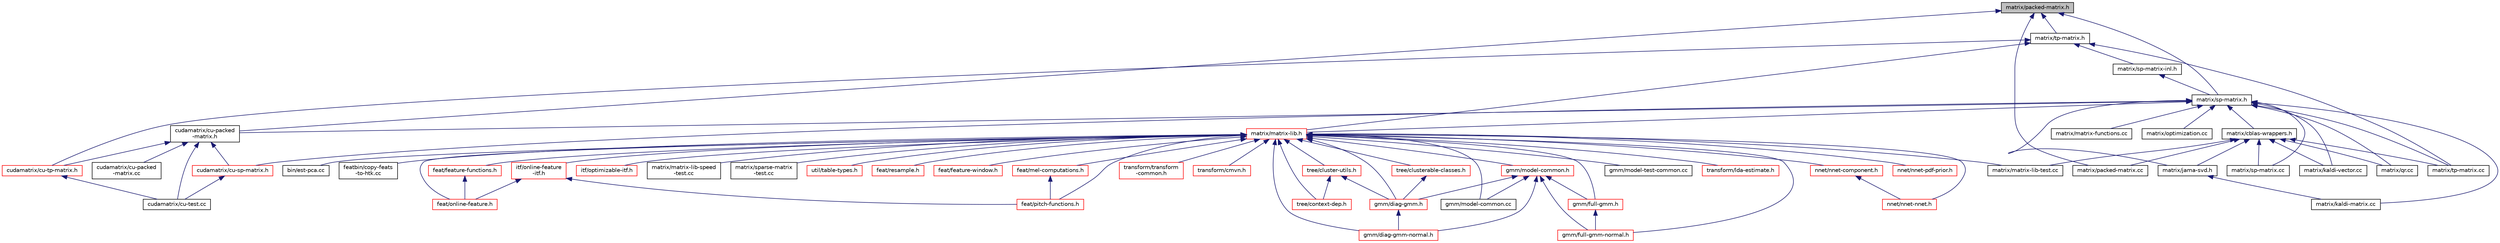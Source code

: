 digraph "matrix/packed-matrix.h"
{
  edge [fontname="Helvetica",fontsize="10",labelfontname="Helvetica",labelfontsize="10"];
  node [fontname="Helvetica",fontsize="10",shape=record];
  Node27 [label="matrix/packed-matrix.h",height=0.2,width=0.4,color="black", fillcolor="grey75", style="filled", fontcolor="black"];
  Node27 -> Node28 [dir="back",color="midnightblue",fontsize="10",style="solid",fontname="Helvetica"];
  Node28 [label="matrix/sp-matrix.h",height=0.2,width=0.4,color="black", fillcolor="white", style="filled",URL="$sp-matrix_8h.html"];
  Node28 -> Node29 [dir="back",color="midnightblue",fontsize="10",style="solid",fontname="Helvetica"];
  Node29 [label="matrix/matrix-lib.h",height=0.2,width=0.4,color="red", fillcolor="white", style="filled",URL="$matrix-lib_8h.html"];
  Node29 -> Node30 [dir="back",color="midnightblue",fontsize="10",style="solid",fontname="Helvetica"];
  Node30 [label="itf/online-feature\l-itf.h",height=0.2,width=0.4,color="red", fillcolor="white", style="filled",URL="$online-feature-itf_8h.html"];
  Node30 -> Node31 [dir="back",color="midnightblue",fontsize="10",style="solid",fontname="Helvetica"];
  Node31 [label="feat/online-feature.h",height=0.2,width=0.4,color="red", fillcolor="white", style="filled",URL="$online-feature_8h.html"];
  Node30 -> Node36 [dir="back",color="midnightblue",fontsize="10",style="solid",fontname="Helvetica"];
  Node36 [label="feat/pitch-functions.h",height=0.2,width=0.4,color="red", fillcolor="white", style="filled",URL="$pitch-functions_8h.html"];
  Node29 -> Node45 [dir="back",color="midnightblue",fontsize="10",style="solid",fontname="Helvetica"];
  Node45 [label="itf/optimizable-itf.h",height=0.2,width=0.4,color="red", fillcolor="white", style="filled",URL="$optimizable-itf_8h.html"];
  Node29 -> Node47 [dir="back",color="midnightblue",fontsize="10",style="solid",fontname="Helvetica"];
  Node47 [label="matrix/matrix-lib-speed\l-test.cc",height=0.2,width=0.4,color="black", fillcolor="white", style="filled",URL="$matrix-lib-speed-test_8cc.html"];
  Node29 -> Node48 [dir="back",color="midnightblue",fontsize="10",style="solid",fontname="Helvetica"];
  Node48 [label="matrix/matrix-lib-test.cc",height=0.2,width=0.4,color="black", fillcolor="white", style="filled",URL="$matrix-lib-test_8cc.html"];
  Node29 -> Node49 [dir="back",color="midnightblue",fontsize="10",style="solid",fontname="Helvetica"];
  Node49 [label="matrix/sparse-matrix\l-test.cc",height=0.2,width=0.4,color="black", fillcolor="white", style="filled",URL="$sparse-matrix-test_8cc.html"];
  Node29 -> Node50 [dir="back",color="midnightblue",fontsize="10",style="solid",fontname="Helvetica"];
  Node50 [label="util/table-types.h",height=0.2,width=0.4,color="red", fillcolor="white", style="filled",URL="$table-types_8h.html"];
  Node29 -> Node52 [dir="back",color="midnightblue",fontsize="10",style="solid",fontname="Helvetica"];
  Node52 [label="feat/resample.h",height=0.2,width=0.4,color="red", fillcolor="white", style="filled",URL="$resample_8h.html",tooltip="] "];
  Node29 -> Node77 [dir="back",color="midnightblue",fontsize="10",style="solid",fontname="Helvetica"];
  Node77 [label="feat/feature-window.h",height=0.2,width=0.4,color="red", fillcolor="white", style="filled",URL="$feature-window_8h.html"];
  Node29 -> Node87 [dir="back",color="midnightblue",fontsize="10",style="solid",fontname="Helvetica"];
  Node87 [label="feat/feature-functions.h",height=0.2,width=0.4,color="red", fillcolor="white", style="filled",URL="$feature-functions_8h.html"];
  Node87 -> Node31 [dir="back",color="midnightblue",fontsize="10",style="solid",fontname="Helvetica"];
  Node29 -> Node98 [dir="back",color="midnightblue",fontsize="10",style="solid",fontname="Helvetica"];
  Node98 [label="feat/mel-computations.h",height=0.2,width=0.4,color="red", fillcolor="white", style="filled",URL="$mel-computations_8h.html"];
  Node98 -> Node36 [dir="back",color="midnightblue",fontsize="10",style="solid",fontname="Helvetica"];
  Node29 -> Node31 [dir="back",color="midnightblue",fontsize="10",style="solid",fontname="Helvetica"];
  Node29 -> Node835 [dir="back",color="midnightblue",fontsize="10",style="solid",fontname="Helvetica"];
  Node835 [label="transform/transform\l-common.h",height=0.2,width=0.4,color="red", fillcolor="white", style="filled",URL="$transform-common_8h.html"];
  Node29 -> Node847 [dir="back",color="midnightblue",fontsize="10",style="solid",fontname="Helvetica"];
  Node847 [label="transform/cmvn.h",height=0.2,width=0.4,color="red", fillcolor="white", style="filled",URL="$cmvn_8h.html"];
  Node29 -> Node36 [dir="back",color="midnightblue",fontsize="10",style="solid",fontname="Helvetica"];
  Node29 -> Node849 [dir="back",color="midnightblue",fontsize="10",style="solid",fontname="Helvetica"];
  Node849 [label="tree/context-dep.h",height=0.2,width=0.4,color="red", fillcolor="white", style="filled",URL="$context-dep_8h.html"];
  Node29 -> Node897 [dir="back",color="midnightblue",fontsize="10",style="solid",fontname="Helvetica"];
  Node897 [label="tree/cluster-utils.h",height=0.2,width=0.4,color="red", fillcolor="white", style="filled",URL="$cluster-utils_8h.html"];
  Node897 -> Node849 [dir="back",color="midnightblue",fontsize="10",style="solid",fontname="Helvetica"];
  Node897 -> Node900 [dir="back",color="midnightblue",fontsize="10",style="solid",fontname="Helvetica"];
  Node900 [label="gmm/diag-gmm.h",height=0.2,width=0.4,color="red", fillcolor="white", style="filled",URL="$diag-gmm_8h.html"];
  Node900 -> Node907 [dir="back",color="midnightblue",fontsize="10",style="solid",fontname="Helvetica"];
  Node907 [label="gmm/diag-gmm-normal.h",height=0.2,width=0.4,color="red", fillcolor="white", style="filled",URL="$diag-gmm-normal_8h.html"];
  Node29 -> Node918 [dir="back",color="midnightblue",fontsize="10",style="solid",fontname="Helvetica"];
  Node918 [label="tree/clusterable-classes.h",height=0.2,width=0.4,color="red", fillcolor="white", style="filled",URL="$clusterable-classes_8h.html"];
  Node918 -> Node900 [dir="back",color="midnightblue",fontsize="10",style="solid",fontname="Helvetica"];
  Node29 -> Node920 [dir="back",color="midnightblue",fontsize="10",style="solid",fontname="Helvetica"];
  Node920 [label="gmm/model-common.h",height=0.2,width=0.4,color="red", fillcolor="white", style="filled",URL="$model-common_8h.html"];
  Node920 -> Node900 [dir="back",color="midnightblue",fontsize="10",style="solid",fontname="Helvetica"];
  Node920 -> Node921 [dir="back",color="midnightblue",fontsize="10",style="solid",fontname="Helvetica"];
  Node921 [label="gmm/full-gmm.h",height=0.2,width=0.4,color="red", fillcolor="white", style="filled",URL="$full-gmm_8h.html"];
  Node921 -> Node922 [dir="back",color="midnightblue",fontsize="10",style="solid",fontname="Helvetica"];
  Node922 [label="gmm/full-gmm-normal.h",height=0.2,width=0.4,color="red", fillcolor="white", style="filled",URL="$full-gmm-normal_8h.html"];
  Node920 -> Node907 [dir="back",color="midnightblue",fontsize="10",style="solid",fontname="Helvetica"];
  Node920 -> Node922 [dir="back",color="midnightblue",fontsize="10",style="solid",fontname="Helvetica"];
  Node920 -> Node924 [dir="back",color="midnightblue",fontsize="10",style="solid",fontname="Helvetica"];
  Node924 [label="gmm/model-common.cc",height=0.2,width=0.4,color="black", fillcolor="white", style="filled",URL="$model-common_8cc.html"];
  Node29 -> Node900 [dir="back",color="midnightblue",fontsize="10",style="solid",fontname="Helvetica"];
  Node29 -> Node921 [dir="back",color="midnightblue",fontsize="10",style="solid",fontname="Helvetica"];
  Node29 -> Node907 [dir="back",color="midnightblue",fontsize="10",style="solid",fontname="Helvetica"];
  Node29 -> Node922 [dir="back",color="midnightblue",fontsize="10",style="solid",fontname="Helvetica"];
  Node29 -> Node924 [dir="back",color="midnightblue",fontsize="10",style="solid",fontname="Helvetica"];
  Node29 -> Node904 [dir="back",color="midnightblue",fontsize="10",style="solid",fontname="Helvetica"];
  Node904 [label="gmm/model-test-common.cc",height=0.2,width=0.4,color="black", fillcolor="white", style="filled",URL="$model-test-common_8cc.html"];
  Node29 -> Node171 [dir="back",color="midnightblue",fontsize="10",style="solid",fontname="Helvetica"];
  Node171 [label="transform/lda-estimate.h",height=0.2,width=0.4,color="red", fillcolor="white", style="filled",URL="$lda-estimate_8h.html"];
  Node29 -> Node925 [dir="back",color="midnightblue",fontsize="10",style="solid",fontname="Helvetica"];
  Node925 [label="nnet/nnet-component.h",height=0.2,width=0.4,color="red", fillcolor="white", style="filled",URL="$nnet-component_8h.html"];
  Node925 -> Node926 [dir="back",color="midnightblue",fontsize="10",style="solid",fontname="Helvetica"];
  Node926 [label="nnet/nnet-nnet.h",height=0.2,width=0.4,color="red", fillcolor="white", style="filled",URL="$nnet-nnet_8h.html"];
  Node29 -> Node926 [dir="back",color="midnightblue",fontsize="10",style="solid",fontname="Helvetica"];
  Node29 -> Node442 [dir="back",color="midnightblue",fontsize="10",style="solid",fontname="Helvetica"];
  Node442 [label="nnet/nnet-pdf-prior.h",height=0.2,width=0.4,color="red", fillcolor="white", style="filled",URL="$nnet-pdf-prior_8h.html"];
  Node29 -> Node467 [dir="back",color="midnightblue",fontsize="10",style="solid",fontname="Helvetica"];
  Node467 [label="bin/est-pca.cc",height=0.2,width=0.4,color="black", fillcolor="white", style="filled",URL="$est-pca_8cc.html"];
  Node29 -> Node551 [dir="back",color="midnightblue",fontsize="10",style="solid",fontname="Helvetica"];
  Node551 [label="featbin/copy-feats\l-to-htk.cc",height=0.2,width=0.4,color="black", fillcolor="white", style="filled",URL="$copy-feats-to-htk_8cc.html"];
  Node28 -> Node955 [dir="back",color="midnightblue",fontsize="10",style="solid",fontname="Helvetica"];
  Node955 [label="matrix/cblas-wrappers.h",height=0.2,width=0.4,color="black", fillcolor="white", style="filled",URL="$cblas-wrappers_8h.html"];
  Node955 -> Node956 [dir="back",color="midnightblue",fontsize="10",style="solid",fontname="Helvetica"];
  Node956 [label="matrix/jama-svd.h",height=0.2,width=0.4,color="black", fillcolor="white", style="filled",URL="$jama-svd_8h.html"];
  Node956 -> Node957 [dir="back",color="midnightblue",fontsize="10",style="solid",fontname="Helvetica"];
  Node957 [label="matrix/kaldi-matrix.cc",height=0.2,width=0.4,color="black", fillcolor="white", style="filled",URL="$kaldi-matrix_8cc.html"];
  Node955 -> Node958 [dir="back",color="midnightblue",fontsize="10",style="solid",fontname="Helvetica"];
  Node958 [label="matrix/kaldi-vector.cc",height=0.2,width=0.4,color="black", fillcolor="white", style="filled",URL="$kaldi-vector_8cc.html"];
  Node955 -> Node48 [dir="back",color="midnightblue",fontsize="10",style="solid",fontname="Helvetica"];
  Node955 -> Node959 [dir="back",color="midnightblue",fontsize="10",style="solid",fontname="Helvetica"];
  Node959 [label="matrix/packed-matrix.cc",height=0.2,width=0.4,color="black", fillcolor="white", style="filled",URL="$packed-matrix_8cc.html",tooltip="Implementation of specialized PackedMatrix template methods. "];
  Node955 -> Node960 [dir="back",color="midnightblue",fontsize="10",style="solid",fontname="Helvetica"];
  Node960 [label="matrix/qr.cc",height=0.2,width=0.4,color="black", fillcolor="white", style="filled",URL="$qr_8cc.html"];
  Node955 -> Node961 [dir="back",color="midnightblue",fontsize="10",style="solid",fontname="Helvetica"];
  Node961 [label="matrix/sp-matrix.cc",height=0.2,width=0.4,color="black", fillcolor="white", style="filled",URL="$sp-matrix_8cc.html"];
  Node955 -> Node962 [dir="back",color="midnightblue",fontsize="10",style="solid",fontname="Helvetica"];
  Node962 [label="matrix/tp-matrix.cc",height=0.2,width=0.4,color="black", fillcolor="white", style="filled",URL="$tp-matrix_8cc.html"];
  Node28 -> Node956 [dir="back",color="midnightblue",fontsize="10",style="solid",fontname="Helvetica"];
  Node28 -> Node957 [dir="back",color="midnightblue",fontsize="10",style="solid",fontname="Helvetica"];
  Node28 -> Node958 [dir="back",color="midnightblue",fontsize="10",style="solid",fontname="Helvetica"];
  Node28 -> Node963 [dir="back",color="midnightblue",fontsize="10",style="solid",fontname="Helvetica"];
  Node963 [label="matrix/matrix-functions.cc",height=0.2,width=0.4,color="black", fillcolor="white", style="filled",URL="$matrix-functions_8cc.html"];
  Node28 -> Node964 [dir="back",color="midnightblue",fontsize="10",style="solid",fontname="Helvetica"];
  Node964 [label="matrix/optimization.cc",height=0.2,width=0.4,color="black", fillcolor="white", style="filled",URL="$optimization_8cc.html"];
  Node28 -> Node960 [dir="back",color="midnightblue",fontsize="10",style="solid",fontname="Helvetica"];
  Node28 -> Node961 [dir="back",color="midnightblue",fontsize="10",style="solid",fontname="Helvetica"];
  Node28 -> Node962 [dir="back",color="midnightblue",fontsize="10",style="solid",fontname="Helvetica"];
  Node28 -> Node965 [dir="back",color="midnightblue",fontsize="10",style="solid",fontname="Helvetica"];
  Node965 [label="cudamatrix/cu-sp-matrix.h",height=0.2,width=0.4,color="red", fillcolor="white", style="filled",URL="$cu-sp-matrix_8h.html"];
  Node965 -> Node971 [dir="back",color="midnightblue",fontsize="10",style="solid",fontname="Helvetica"];
  Node971 [label="cudamatrix/cu-test.cc",height=0.2,width=0.4,color="black", fillcolor="white", style="filled",URL="$cu-test_8cc.html"];
  Node28 -> Node975 [dir="back",color="midnightblue",fontsize="10",style="solid",fontname="Helvetica"];
  Node975 [label="cudamatrix/cu-packed\l-matrix.h",height=0.2,width=0.4,color="black", fillcolor="white", style="filled",URL="$cu-packed-matrix_8h.html"];
  Node975 -> Node965 [dir="back",color="midnightblue",fontsize="10",style="solid",fontname="Helvetica"];
  Node975 -> Node976 [dir="back",color="midnightblue",fontsize="10",style="solid",fontname="Helvetica"];
  Node976 [label="cudamatrix/cu-tp-matrix.h",height=0.2,width=0.4,color="red", fillcolor="white", style="filled",URL="$cu-tp-matrix_8h.html"];
  Node976 -> Node971 [dir="back",color="midnightblue",fontsize="10",style="solid",fontname="Helvetica"];
  Node975 -> Node977 [dir="back",color="midnightblue",fontsize="10",style="solid",fontname="Helvetica"];
  Node977 [label="cudamatrix/cu-packed\l-matrix.cc",height=0.2,width=0.4,color="black", fillcolor="white", style="filled",URL="$cu-packed-matrix_8cc.html"];
  Node975 -> Node971 [dir="back",color="midnightblue",fontsize="10",style="solid",fontname="Helvetica"];
  Node27 -> Node978 [dir="back",color="midnightblue",fontsize="10",style="solid",fontname="Helvetica"];
  Node978 [label="matrix/tp-matrix.h",height=0.2,width=0.4,color="black", fillcolor="white", style="filled",URL="$tp-matrix_8h.html"];
  Node978 -> Node979 [dir="back",color="midnightblue",fontsize="10",style="solid",fontname="Helvetica"];
  Node979 [label="matrix/sp-matrix-inl.h",height=0.2,width=0.4,color="black", fillcolor="white", style="filled",URL="$sp-matrix-inl_8h.html"];
  Node979 -> Node28 [dir="back",color="midnightblue",fontsize="10",style="solid",fontname="Helvetica"];
  Node978 -> Node29 [dir="back",color="midnightblue",fontsize="10",style="solid",fontname="Helvetica"];
  Node978 -> Node962 [dir="back",color="midnightblue",fontsize="10",style="solid",fontname="Helvetica"];
  Node978 -> Node976 [dir="back",color="midnightblue",fontsize="10",style="solid",fontname="Helvetica"];
  Node27 -> Node959 [dir="back",color="midnightblue",fontsize="10",style="solid",fontname="Helvetica"];
  Node27 -> Node975 [dir="back",color="midnightblue",fontsize="10",style="solid",fontname="Helvetica"];
}
